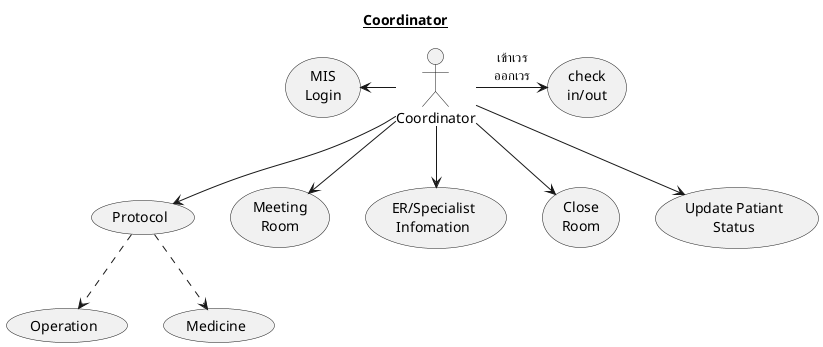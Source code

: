 @startuml
Title __Coordinator__
  :Coordinator: as Coordinator

  usecase (Protocol) as Protocol
  usecase (Operation) as Ops
  usecase (Medicine) as Med
  Protocol ..> Ops
  Protocol ..> Med

  usecase (MIS\nLogin) as MISLogin
  usecase (check\nin/out) as checkIn
  usecase (Meeting\nRoom) as MeetingRoom
  usecase (ER/Specialist\nInfomation) as ERSpecialistInfomation
  usecase (Close\nRoom) as CloseRoom
  usecase (Update Patiant\nStatus) as UpdatePatiantStatus

  Coordinator -right-> checkIn : เข้าเวร\nออกเวร
  Coordinator -left-> MISLogin
  Coordinator --> MeetingRoom
  Coordinator --> ERSpecialistInfomation
  Coordinator --> CloseRoom
  Coordinator --> Protocol
  Coordinator --> UpdatePatiantStatus

@enduml

